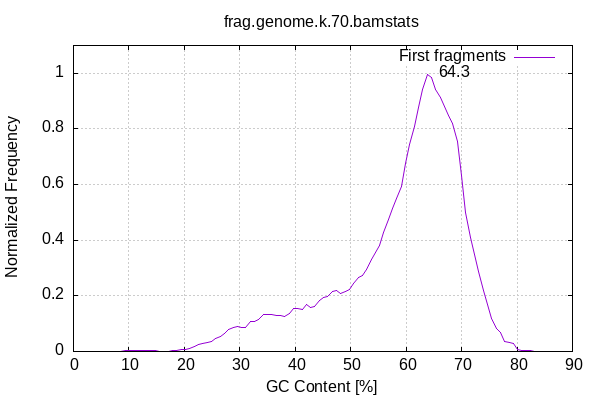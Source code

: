 
            set terminal png size 600,400 truecolor
            set output "frag.genome.k.70/gc-content.png"
            set grid xtics ytics y2tics back lc rgb "#cccccc"
            set title "frag.genome.k.70.bamstats"
            set ylabel "Normalized Frequency"
            set xlabel "GC Content [%]"
            set yrange [0:1.1]
            set label sprintf("%.1f",64.32) at 64.32,1 front offset 1,0
            plot '-' smooth csplines with lines lc 1 title 'First fragments' 
        7	0.000000
16	0.000732
17	0.000000
18	0.002926
19	0.004389
20	0.007315
21	0.012436
22	0.020483
23	0.025604
24	0.030724
25	0.038040
26	0.049744
27	0.060717
28	0.079737
29	0.086320
30	0.089247
31	0.086320
32	0.107535
33	0.106803
34	0.130944
35	0.133138
36	0.130944
37	0.128749
39	0.138259
40	0.158010
41	0.147769
42	0.167520
43	0.155816
44	0.174104
45	0.194587
46	0.200439
47	0.221653
48	0.209949
49	0.215801
50	0.228969
51	0.258961
52	0.270666
53	0.299195
54	0.346013
55	0.370154
56	0.427944
57	0.485004
58	0.535479
59	0.585223
60	0.685443
61	0.768837
62	0.856620
63	0.941478
64	1.000000
65	0.958303
66	0.916606
67	0.874909
68	0.835406
69	0.779078
70	0.631309
71	0.469642
72	0.374543
73	0.295538
74	0.211412
75	0.149232
76	0.090710
77	0.068764
78	0.029993
79	0.032919
80	0.008778
81	0.002926
82	0.003658
83	0.001463
84	0.000732
end
